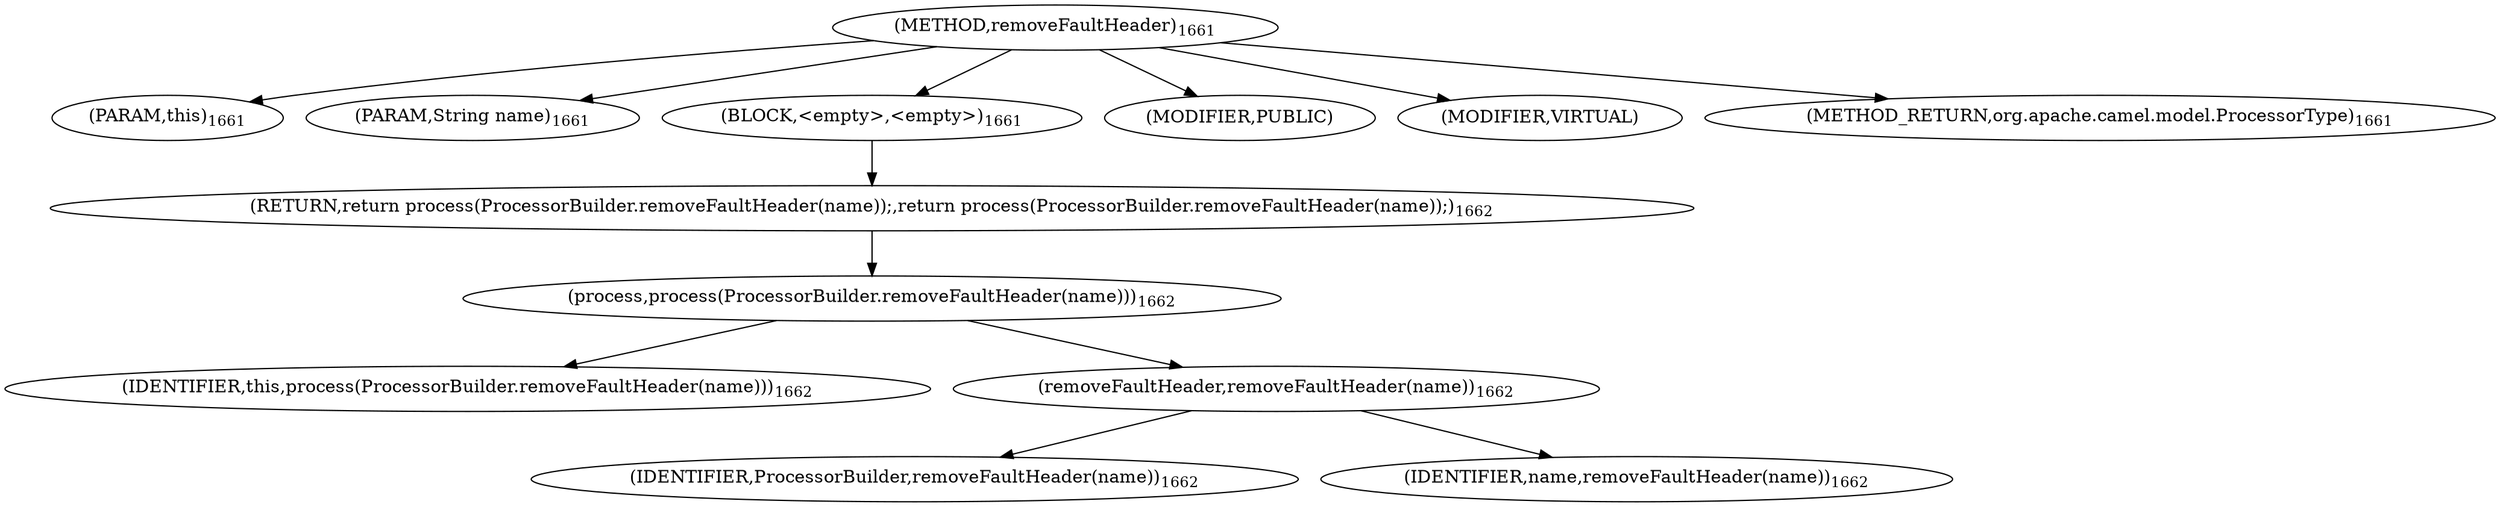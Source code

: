 digraph "removeFaultHeader" {  
"2988" [label = <(METHOD,removeFaultHeader)<SUB>1661</SUB>> ]
"454" [label = <(PARAM,this)<SUB>1661</SUB>> ]
"2989" [label = <(PARAM,String name)<SUB>1661</SUB>> ]
"2990" [label = <(BLOCK,&lt;empty&gt;,&lt;empty&gt;)<SUB>1661</SUB>> ]
"2991" [label = <(RETURN,return process(ProcessorBuilder.removeFaultHeader(name));,return process(ProcessorBuilder.removeFaultHeader(name));)<SUB>1662</SUB>> ]
"2992" [label = <(process,process(ProcessorBuilder.removeFaultHeader(name)))<SUB>1662</SUB>> ]
"453" [label = <(IDENTIFIER,this,process(ProcessorBuilder.removeFaultHeader(name)))<SUB>1662</SUB>> ]
"2993" [label = <(removeFaultHeader,removeFaultHeader(name))<SUB>1662</SUB>> ]
"2994" [label = <(IDENTIFIER,ProcessorBuilder,removeFaultHeader(name))<SUB>1662</SUB>> ]
"2995" [label = <(IDENTIFIER,name,removeFaultHeader(name))<SUB>1662</SUB>> ]
"2996" [label = <(MODIFIER,PUBLIC)> ]
"2997" [label = <(MODIFIER,VIRTUAL)> ]
"2998" [label = <(METHOD_RETURN,org.apache.camel.model.ProcessorType)<SUB>1661</SUB>> ]
  "2988" -> "454" 
  "2988" -> "2989" 
  "2988" -> "2990" 
  "2988" -> "2996" 
  "2988" -> "2997" 
  "2988" -> "2998" 
  "2990" -> "2991" 
  "2991" -> "2992" 
  "2992" -> "453" 
  "2992" -> "2993" 
  "2993" -> "2994" 
  "2993" -> "2995" 
}
